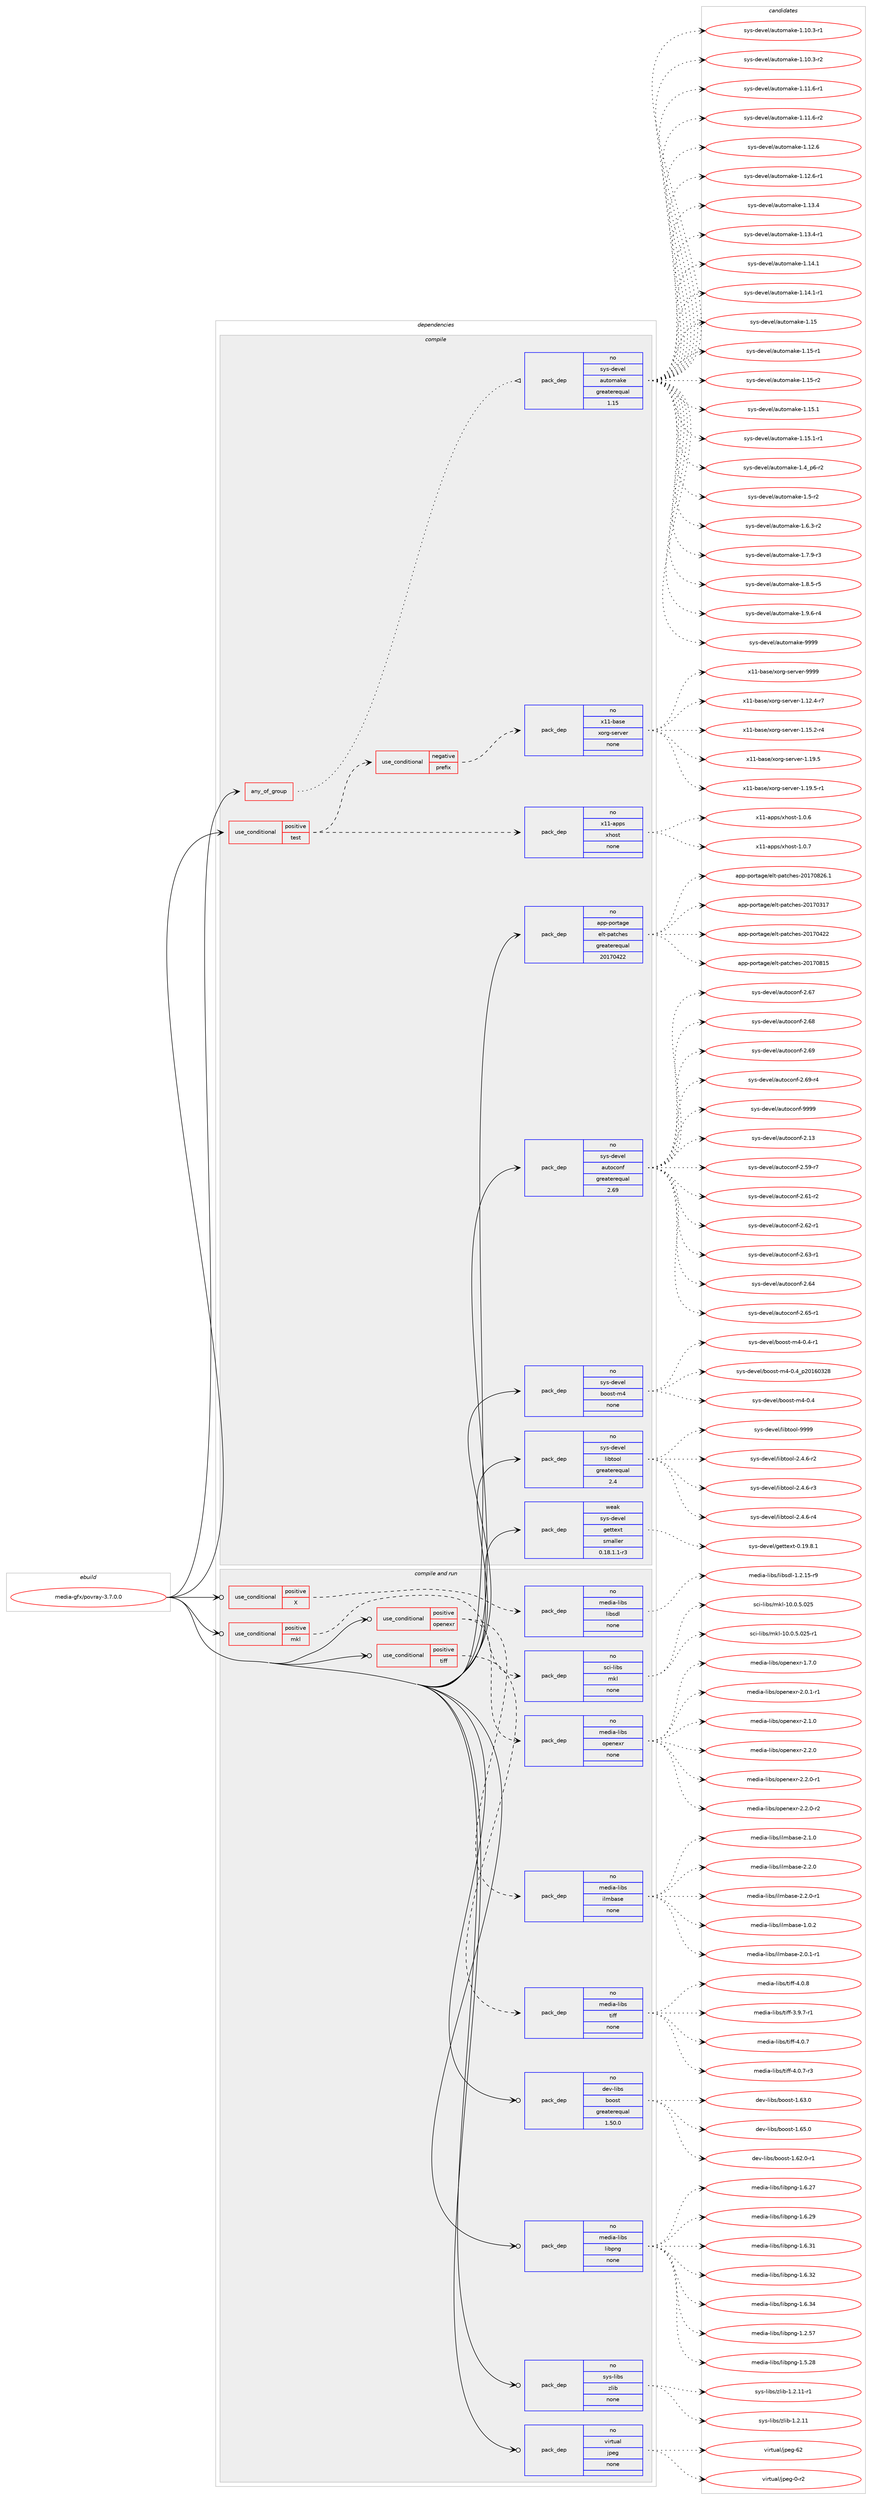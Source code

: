 digraph prolog {

# *************
# Graph options
# *************

newrank=true;
concentrate=true;
compound=true;
graph [rankdir=LR,fontname=Helvetica,fontsize=10,ranksep=1.5];#, ranksep=2.5, nodesep=0.2];
edge  [arrowhead=vee];
node  [fontname=Helvetica,fontsize=10];

# **********
# The ebuild
# **********

subgraph cluster_leftcol {
color=gray;
rank=same;
label=<<i>ebuild</i>>;
id [label="media-gfx/povray-3.7.0.0", color=red, width=4, href="../media-gfx/povray-3.7.0.0.svg"];
}

# ****************
# The dependencies
# ****************

subgraph cluster_midcol {
color=gray;
label=<<i>dependencies</i>>;
subgraph cluster_compile {
fillcolor="#eeeeee";
style=filled;
label=<<i>compile</i>>;
subgraph any5317 {
dependency357442 [label=<<TABLE BORDER="0" CELLBORDER="1" CELLSPACING="0" CELLPADDING="4"><TR><TD CELLPADDING="10">any_of_group</TD></TR></TABLE>>, shape=none, color=red];subgraph pack263601 {
dependency357443 [label=<<TABLE BORDER="0" CELLBORDER="1" CELLSPACING="0" CELLPADDING="4" WIDTH="220"><TR><TD ROWSPAN="6" CELLPADDING="30">pack_dep</TD></TR><TR><TD WIDTH="110">no</TD></TR><TR><TD>sys-devel</TD></TR><TR><TD>automake</TD></TR><TR><TD>greaterequal</TD></TR><TR><TD>1.15</TD></TR></TABLE>>, shape=none, color=blue];
}
dependency357442:e -> dependency357443:w [weight=20,style="dotted",arrowhead="oinv"];
}
id:e -> dependency357442:w [weight=20,style="solid",arrowhead="vee"];
subgraph cond88396 {
dependency357444 [label=<<TABLE BORDER="0" CELLBORDER="1" CELLSPACING="0" CELLPADDING="4"><TR><TD ROWSPAN="3" CELLPADDING="10">use_conditional</TD></TR><TR><TD>positive</TD></TR><TR><TD>test</TD></TR></TABLE>>, shape=none, color=red];
subgraph cond88397 {
dependency357445 [label=<<TABLE BORDER="0" CELLBORDER="1" CELLSPACING="0" CELLPADDING="4"><TR><TD ROWSPAN="3" CELLPADDING="10">use_conditional</TD></TR><TR><TD>negative</TD></TR><TR><TD>prefix</TD></TR></TABLE>>, shape=none, color=red];
subgraph pack263602 {
dependency357446 [label=<<TABLE BORDER="0" CELLBORDER="1" CELLSPACING="0" CELLPADDING="4" WIDTH="220"><TR><TD ROWSPAN="6" CELLPADDING="30">pack_dep</TD></TR><TR><TD WIDTH="110">no</TD></TR><TR><TD>x11-base</TD></TR><TR><TD>xorg-server</TD></TR><TR><TD>none</TD></TR><TR><TD></TD></TR></TABLE>>, shape=none, color=blue];
}
dependency357445:e -> dependency357446:w [weight=20,style="dashed",arrowhead="vee"];
}
dependency357444:e -> dependency357445:w [weight=20,style="dashed",arrowhead="vee"];
subgraph pack263603 {
dependency357447 [label=<<TABLE BORDER="0" CELLBORDER="1" CELLSPACING="0" CELLPADDING="4" WIDTH="220"><TR><TD ROWSPAN="6" CELLPADDING="30">pack_dep</TD></TR><TR><TD WIDTH="110">no</TD></TR><TR><TD>x11-apps</TD></TR><TR><TD>xhost</TD></TR><TR><TD>none</TD></TR><TR><TD></TD></TR></TABLE>>, shape=none, color=blue];
}
dependency357444:e -> dependency357447:w [weight=20,style="dashed",arrowhead="vee"];
}
id:e -> dependency357444:w [weight=20,style="solid",arrowhead="vee"];
subgraph pack263604 {
dependency357448 [label=<<TABLE BORDER="0" CELLBORDER="1" CELLSPACING="0" CELLPADDING="4" WIDTH="220"><TR><TD ROWSPAN="6" CELLPADDING="30">pack_dep</TD></TR><TR><TD WIDTH="110">no</TD></TR><TR><TD>app-portage</TD></TR><TR><TD>elt-patches</TD></TR><TR><TD>greaterequal</TD></TR><TR><TD>20170422</TD></TR></TABLE>>, shape=none, color=blue];
}
id:e -> dependency357448:w [weight=20,style="solid",arrowhead="vee"];
subgraph pack263605 {
dependency357449 [label=<<TABLE BORDER="0" CELLBORDER="1" CELLSPACING="0" CELLPADDING="4" WIDTH="220"><TR><TD ROWSPAN="6" CELLPADDING="30">pack_dep</TD></TR><TR><TD WIDTH="110">no</TD></TR><TR><TD>sys-devel</TD></TR><TR><TD>autoconf</TD></TR><TR><TD>greaterequal</TD></TR><TR><TD>2.69</TD></TR></TABLE>>, shape=none, color=blue];
}
id:e -> dependency357449:w [weight=20,style="solid",arrowhead="vee"];
subgraph pack263606 {
dependency357450 [label=<<TABLE BORDER="0" CELLBORDER="1" CELLSPACING="0" CELLPADDING="4" WIDTH="220"><TR><TD ROWSPAN="6" CELLPADDING="30">pack_dep</TD></TR><TR><TD WIDTH="110">no</TD></TR><TR><TD>sys-devel</TD></TR><TR><TD>boost-m4</TD></TR><TR><TD>none</TD></TR><TR><TD></TD></TR></TABLE>>, shape=none, color=blue];
}
id:e -> dependency357450:w [weight=20,style="solid",arrowhead="vee"];
subgraph pack263607 {
dependency357451 [label=<<TABLE BORDER="0" CELLBORDER="1" CELLSPACING="0" CELLPADDING="4" WIDTH="220"><TR><TD ROWSPAN="6" CELLPADDING="30">pack_dep</TD></TR><TR><TD WIDTH="110">no</TD></TR><TR><TD>sys-devel</TD></TR><TR><TD>libtool</TD></TR><TR><TD>greaterequal</TD></TR><TR><TD>2.4</TD></TR></TABLE>>, shape=none, color=blue];
}
id:e -> dependency357451:w [weight=20,style="solid",arrowhead="vee"];
subgraph pack263608 {
dependency357452 [label=<<TABLE BORDER="0" CELLBORDER="1" CELLSPACING="0" CELLPADDING="4" WIDTH="220"><TR><TD ROWSPAN="6" CELLPADDING="30">pack_dep</TD></TR><TR><TD WIDTH="110">weak</TD></TR><TR><TD>sys-devel</TD></TR><TR><TD>gettext</TD></TR><TR><TD>smaller</TD></TR><TR><TD>0.18.1.1-r3</TD></TR></TABLE>>, shape=none, color=blue];
}
id:e -> dependency357452:w [weight=20,style="solid",arrowhead="vee"];
}
subgraph cluster_compileandrun {
fillcolor="#eeeeee";
style=filled;
label=<<i>compile and run</i>>;
subgraph cond88398 {
dependency357453 [label=<<TABLE BORDER="0" CELLBORDER="1" CELLSPACING="0" CELLPADDING="4"><TR><TD ROWSPAN="3" CELLPADDING="10">use_conditional</TD></TR><TR><TD>positive</TD></TR><TR><TD>X</TD></TR></TABLE>>, shape=none, color=red];
subgraph pack263609 {
dependency357454 [label=<<TABLE BORDER="0" CELLBORDER="1" CELLSPACING="0" CELLPADDING="4" WIDTH="220"><TR><TD ROWSPAN="6" CELLPADDING="30">pack_dep</TD></TR><TR><TD WIDTH="110">no</TD></TR><TR><TD>media-libs</TD></TR><TR><TD>libsdl</TD></TR><TR><TD>none</TD></TR><TR><TD></TD></TR></TABLE>>, shape=none, color=blue];
}
dependency357453:e -> dependency357454:w [weight=20,style="dashed",arrowhead="vee"];
}
id:e -> dependency357453:w [weight=20,style="solid",arrowhead="odotvee"];
subgraph cond88399 {
dependency357455 [label=<<TABLE BORDER="0" CELLBORDER="1" CELLSPACING="0" CELLPADDING="4"><TR><TD ROWSPAN="3" CELLPADDING="10">use_conditional</TD></TR><TR><TD>positive</TD></TR><TR><TD>mkl</TD></TR></TABLE>>, shape=none, color=red];
subgraph pack263610 {
dependency357456 [label=<<TABLE BORDER="0" CELLBORDER="1" CELLSPACING="0" CELLPADDING="4" WIDTH="220"><TR><TD ROWSPAN="6" CELLPADDING="30">pack_dep</TD></TR><TR><TD WIDTH="110">no</TD></TR><TR><TD>sci-libs</TD></TR><TR><TD>mkl</TD></TR><TR><TD>none</TD></TR><TR><TD></TD></TR></TABLE>>, shape=none, color=blue];
}
dependency357455:e -> dependency357456:w [weight=20,style="dashed",arrowhead="vee"];
}
id:e -> dependency357455:w [weight=20,style="solid",arrowhead="odotvee"];
subgraph cond88400 {
dependency357457 [label=<<TABLE BORDER="0" CELLBORDER="1" CELLSPACING="0" CELLPADDING="4"><TR><TD ROWSPAN="3" CELLPADDING="10">use_conditional</TD></TR><TR><TD>positive</TD></TR><TR><TD>openexr</TD></TR></TABLE>>, shape=none, color=red];
subgraph pack263611 {
dependency357458 [label=<<TABLE BORDER="0" CELLBORDER="1" CELLSPACING="0" CELLPADDING="4" WIDTH="220"><TR><TD ROWSPAN="6" CELLPADDING="30">pack_dep</TD></TR><TR><TD WIDTH="110">no</TD></TR><TR><TD>media-libs</TD></TR><TR><TD>ilmbase</TD></TR><TR><TD>none</TD></TR><TR><TD></TD></TR></TABLE>>, shape=none, color=blue];
}
dependency357457:e -> dependency357458:w [weight=20,style="dashed",arrowhead="vee"];
subgraph pack263612 {
dependency357459 [label=<<TABLE BORDER="0" CELLBORDER="1" CELLSPACING="0" CELLPADDING="4" WIDTH="220"><TR><TD ROWSPAN="6" CELLPADDING="30">pack_dep</TD></TR><TR><TD WIDTH="110">no</TD></TR><TR><TD>media-libs</TD></TR><TR><TD>openexr</TD></TR><TR><TD>none</TD></TR><TR><TD></TD></TR></TABLE>>, shape=none, color=blue];
}
dependency357457:e -> dependency357459:w [weight=20,style="dashed",arrowhead="vee"];
}
id:e -> dependency357457:w [weight=20,style="solid",arrowhead="odotvee"];
subgraph cond88401 {
dependency357460 [label=<<TABLE BORDER="0" CELLBORDER="1" CELLSPACING="0" CELLPADDING="4"><TR><TD ROWSPAN="3" CELLPADDING="10">use_conditional</TD></TR><TR><TD>positive</TD></TR><TR><TD>tiff</TD></TR></TABLE>>, shape=none, color=red];
subgraph pack263613 {
dependency357461 [label=<<TABLE BORDER="0" CELLBORDER="1" CELLSPACING="0" CELLPADDING="4" WIDTH="220"><TR><TD ROWSPAN="6" CELLPADDING="30">pack_dep</TD></TR><TR><TD WIDTH="110">no</TD></TR><TR><TD>media-libs</TD></TR><TR><TD>tiff</TD></TR><TR><TD>none</TD></TR><TR><TD></TD></TR></TABLE>>, shape=none, color=blue];
}
dependency357460:e -> dependency357461:w [weight=20,style="dashed",arrowhead="vee"];
}
id:e -> dependency357460:w [weight=20,style="solid",arrowhead="odotvee"];
subgraph pack263614 {
dependency357462 [label=<<TABLE BORDER="0" CELLBORDER="1" CELLSPACING="0" CELLPADDING="4" WIDTH="220"><TR><TD ROWSPAN="6" CELLPADDING="30">pack_dep</TD></TR><TR><TD WIDTH="110">no</TD></TR><TR><TD>dev-libs</TD></TR><TR><TD>boost</TD></TR><TR><TD>greaterequal</TD></TR><TR><TD>1.50.0</TD></TR></TABLE>>, shape=none, color=blue];
}
id:e -> dependency357462:w [weight=20,style="solid",arrowhead="odotvee"];
subgraph pack263615 {
dependency357463 [label=<<TABLE BORDER="0" CELLBORDER="1" CELLSPACING="0" CELLPADDING="4" WIDTH="220"><TR><TD ROWSPAN="6" CELLPADDING="30">pack_dep</TD></TR><TR><TD WIDTH="110">no</TD></TR><TR><TD>media-libs</TD></TR><TR><TD>libpng</TD></TR><TR><TD>none</TD></TR><TR><TD></TD></TR></TABLE>>, shape=none, color=blue];
}
id:e -> dependency357463:w [weight=20,style="solid",arrowhead="odotvee"];
subgraph pack263616 {
dependency357464 [label=<<TABLE BORDER="0" CELLBORDER="1" CELLSPACING="0" CELLPADDING="4" WIDTH="220"><TR><TD ROWSPAN="6" CELLPADDING="30">pack_dep</TD></TR><TR><TD WIDTH="110">no</TD></TR><TR><TD>sys-libs</TD></TR><TR><TD>zlib</TD></TR><TR><TD>none</TD></TR><TR><TD></TD></TR></TABLE>>, shape=none, color=blue];
}
id:e -> dependency357464:w [weight=20,style="solid",arrowhead="odotvee"];
subgraph pack263617 {
dependency357465 [label=<<TABLE BORDER="0" CELLBORDER="1" CELLSPACING="0" CELLPADDING="4" WIDTH="220"><TR><TD ROWSPAN="6" CELLPADDING="30">pack_dep</TD></TR><TR><TD WIDTH="110">no</TD></TR><TR><TD>virtual</TD></TR><TR><TD>jpeg</TD></TR><TR><TD>none</TD></TR><TR><TD></TD></TR></TABLE>>, shape=none, color=blue];
}
id:e -> dependency357465:w [weight=20,style="solid",arrowhead="odotvee"];
}
subgraph cluster_run {
fillcolor="#eeeeee";
style=filled;
label=<<i>run</i>>;
}
}

# **************
# The candidates
# **************

subgraph cluster_choices {
rank=same;
color=gray;
label=<<i>candidates</i>>;

subgraph choice263601 {
color=black;
nodesep=1;
choice11512111545100101118101108479711711611110997107101454946494846514511449 [label="sys-devel/automake-1.10.3-r1", color=red, width=4,href="../sys-devel/automake-1.10.3-r1.svg"];
choice11512111545100101118101108479711711611110997107101454946494846514511450 [label="sys-devel/automake-1.10.3-r2", color=red, width=4,href="../sys-devel/automake-1.10.3-r2.svg"];
choice11512111545100101118101108479711711611110997107101454946494946544511449 [label="sys-devel/automake-1.11.6-r1", color=red, width=4,href="../sys-devel/automake-1.11.6-r1.svg"];
choice11512111545100101118101108479711711611110997107101454946494946544511450 [label="sys-devel/automake-1.11.6-r2", color=red, width=4,href="../sys-devel/automake-1.11.6-r2.svg"];
choice1151211154510010111810110847971171161111099710710145494649504654 [label="sys-devel/automake-1.12.6", color=red, width=4,href="../sys-devel/automake-1.12.6.svg"];
choice11512111545100101118101108479711711611110997107101454946495046544511449 [label="sys-devel/automake-1.12.6-r1", color=red, width=4,href="../sys-devel/automake-1.12.6-r1.svg"];
choice1151211154510010111810110847971171161111099710710145494649514652 [label="sys-devel/automake-1.13.4", color=red, width=4,href="../sys-devel/automake-1.13.4.svg"];
choice11512111545100101118101108479711711611110997107101454946495146524511449 [label="sys-devel/automake-1.13.4-r1", color=red, width=4,href="../sys-devel/automake-1.13.4-r1.svg"];
choice1151211154510010111810110847971171161111099710710145494649524649 [label="sys-devel/automake-1.14.1", color=red, width=4,href="../sys-devel/automake-1.14.1.svg"];
choice11512111545100101118101108479711711611110997107101454946495246494511449 [label="sys-devel/automake-1.14.1-r1", color=red, width=4,href="../sys-devel/automake-1.14.1-r1.svg"];
choice115121115451001011181011084797117116111109971071014549464953 [label="sys-devel/automake-1.15", color=red, width=4,href="../sys-devel/automake-1.15.svg"];
choice1151211154510010111810110847971171161111099710710145494649534511449 [label="sys-devel/automake-1.15-r1", color=red, width=4,href="../sys-devel/automake-1.15-r1.svg"];
choice1151211154510010111810110847971171161111099710710145494649534511450 [label="sys-devel/automake-1.15-r2", color=red, width=4,href="../sys-devel/automake-1.15-r2.svg"];
choice1151211154510010111810110847971171161111099710710145494649534649 [label="sys-devel/automake-1.15.1", color=red, width=4,href="../sys-devel/automake-1.15.1.svg"];
choice11512111545100101118101108479711711611110997107101454946495346494511449 [label="sys-devel/automake-1.15.1-r1", color=red, width=4,href="../sys-devel/automake-1.15.1-r1.svg"];
choice115121115451001011181011084797117116111109971071014549465295112544511450 [label="sys-devel/automake-1.4_p6-r2", color=red, width=4,href="../sys-devel/automake-1.4_p6-r2.svg"];
choice11512111545100101118101108479711711611110997107101454946534511450 [label="sys-devel/automake-1.5-r2", color=red, width=4,href="../sys-devel/automake-1.5-r2.svg"];
choice115121115451001011181011084797117116111109971071014549465446514511450 [label="sys-devel/automake-1.6.3-r2", color=red, width=4,href="../sys-devel/automake-1.6.3-r2.svg"];
choice115121115451001011181011084797117116111109971071014549465546574511451 [label="sys-devel/automake-1.7.9-r3", color=red, width=4,href="../sys-devel/automake-1.7.9-r3.svg"];
choice115121115451001011181011084797117116111109971071014549465646534511453 [label="sys-devel/automake-1.8.5-r5", color=red, width=4,href="../sys-devel/automake-1.8.5-r5.svg"];
choice115121115451001011181011084797117116111109971071014549465746544511452 [label="sys-devel/automake-1.9.6-r4", color=red, width=4,href="../sys-devel/automake-1.9.6-r4.svg"];
choice115121115451001011181011084797117116111109971071014557575757 [label="sys-devel/automake-9999", color=red, width=4,href="../sys-devel/automake-9999.svg"];
dependency357443:e -> choice11512111545100101118101108479711711611110997107101454946494846514511449:w [style=dotted,weight="100"];
dependency357443:e -> choice11512111545100101118101108479711711611110997107101454946494846514511450:w [style=dotted,weight="100"];
dependency357443:e -> choice11512111545100101118101108479711711611110997107101454946494946544511449:w [style=dotted,weight="100"];
dependency357443:e -> choice11512111545100101118101108479711711611110997107101454946494946544511450:w [style=dotted,weight="100"];
dependency357443:e -> choice1151211154510010111810110847971171161111099710710145494649504654:w [style=dotted,weight="100"];
dependency357443:e -> choice11512111545100101118101108479711711611110997107101454946495046544511449:w [style=dotted,weight="100"];
dependency357443:e -> choice1151211154510010111810110847971171161111099710710145494649514652:w [style=dotted,weight="100"];
dependency357443:e -> choice11512111545100101118101108479711711611110997107101454946495146524511449:w [style=dotted,weight="100"];
dependency357443:e -> choice1151211154510010111810110847971171161111099710710145494649524649:w [style=dotted,weight="100"];
dependency357443:e -> choice11512111545100101118101108479711711611110997107101454946495246494511449:w [style=dotted,weight="100"];
dependency357443:e -> choice115121115451001011181011084797117116111109971071014549464953:w [style=dotted,weight="100"];
dependency357443:e -> choice1151211154510010111810110847971171161111099710710145494649534511449:w [style=dotted,weight="100"];
dependency357443:e -> choice1151211154510010111810110847971171161111099710710145494649534511450:w [style=dotted,weight="100"];
dependency357443:e -> choice1151211154510010111810110847971171161111099710710145494649534649:w [style=dotted,weight="100"];
dependency357443:e -> choice11512111545100101118101108479711711611110997107101454946495346494511449:w [style=dotted,weight="100"];
dependency357443:e -> choice115121115451001011181011084797117116111109971071014549465295112544511450:w [style=dotted,weight="100"];
dependency357443:e -> choice11512111545100101118101108479711711611110997107101454946534511450:w [style=dotted,weight="100"];
dependency357443:e -> choice115121115451001011181011084797117116111109971071014549465446514511450:w [style=dotted,weight="100"];
dependency357443:e -> choice115121115451001011181011084797117116111109971071014549465546574511451:w [style=dotted,weight="100"];
dependency357443:e -> choice115121115451001011181011084797117116111109971071014549465646534511453:w [style=dotted,weight="100"];
dependency357443:e -> choice115121115451001011181011084797117116111109971071014549465746544511452:w [style=dotted,weight="100"];
dependency357443:e -> choice115121115451001011181011084797117116111109971071014557575757:w [style=dotted,weight="100"];
}
subgraph choice263602 {
color=black;
nodesep=1;
choice12049494598971151014712011111410345115101114118101114454946495046524511455 [label="x11-base/xorg-server-1.12.4-r7", color=red, width=4,href="../x11-base/xorg-server-1.12.4-r7.svg"];
choice12049494598971151014712011111410345115101114118101114454946495346504511452 [label="x11-base/xorg-server-1.15.2-r4", color=red, width=4,href="../x11-base/xorg-server-1.15.2-r4.svg"];
choice1204949459897115101471201111141034511510111411810111445494649574653 [label="x11-base/xorg-server-1.19.5", color=red, width=4,href="../x11-base/xorg-server-1.19.5.svg"];
choice12049494598971151014712011111410345115101114118101114454946495746534511449 [label="x11-base/xorg-server-1.19.5-r1", color=red, width=4,href="../x11-base/xorg-server-1.19.5-r1.svg"];
choice120494945989711510147120111114103451151011141181011144557575757 [label="x11-base/xorg-server-9999", color=red, width=4,href="../x11-base/xorg-server-9999.svg"];
dependency357446:e -> choice12049494598971151014712011111410345115101114118101114454946495046524511455:w [style=dotted,weight="100"];
dependency357446:e -> choice12049494598971151014712011111410345115101114118101114454946495346504511452:w [style=dotted,weight="100"];
dependency357446:e -> choice1204949459897115101471201111141034511510111411810111445494649574653:w [style=dotted,weight="100"];
dependency357446:e -> choice12049494598971151014712011111410345115101114118101114454946495746534511449:w [style=dotted,weight="100"];
dependency357446:e -> choice120494945989711510147120111114103451151011141181011144557575757:w [style=dotted,weight="100"];
}
subgraph choice263603 {
color=black;
nodesep=1;
choice1204949459711211211547120104111115116454946484654 [label="x11-apps/xhost-1.0.6", color=red, width=4,href="../x11-apps/xhost-1.0.6.svg"];
choice1204949459711211211547120104111115116454946484655 [label="x11-apps/xhost-1.0.7", color=red, width=4,href="../x11-apps/xhost-1.0.7.svg"];
dependency357447:e -> choice1204949459711211211547120104111115116454946484654:w [style=dotted,weight="100"];
dependency357447:e -> choice1204949459711211211547120104111115116454946484655:w [style=dotted,weight="100"];
}
subgraph choice263604 {
color=black;
nodesep=1;
choice97112112451121111141169710310147101108116451129711699104101115455048495548514955 [label="app-portage/elt-patches-20170317", color=red, width=4,href="../app-portage/elt-patches-20170317.svg"];
choice97112112451121111141169710310147101108116451129711699104101115455048495548525050 [label="app-portage/elt-patches-20170422", color=red, width=4,href="../app-portage/elt-patches-20170422.svg"];
choice97112112451121111141169710310147101108116451129711699104101115455048495548564953 [label="app-portage/elt-patches-20170815", color=red, width=4,href="../app-portage/elt-patches-20170815.svg"];
choice971121124511211111411697103101471011081164511297116991041011154550484955485650544649 [label="app-portage/elt-patches-20170826.1", color=red, width=4,href="../app-portage/elt-patches-20170826.1.svg"];
dependency357448:e -> choice97112112451121111141169710310147101108116451129711699104101115455048495548514955:w [style=dotted,weight="100"];
dependency357448:e -> choice97112112451121111141169710310147101108116451129711699104101115455048495548525050:w [style=dotted,weight="100"];
dependency357448:e -> choice97112112451121111141169710310147101108116451129711699104101115455048495548564953:w [style=dotted,weight="100"];
dependency357448:e -> choice971121124511211111411697103101471011081164511297116991041011154550484955485650544649:w [style=dotted,weight="100"];
}
subgraph choice263605 {
color=black;
nodesep=1;
choice115121115451001011181011084797117116111991111101024550464951 [label="sys-devel/autoconf-2.13", color=red, width=4,href="../sys-devel/autoconf-2.13.svg"];
choice1151211154510010111810110847971171161119911111010245504653574511455 [label="sys-devel/autoconf-2.59-r7", color=red, width=4,href="../sys-devel/autoconf-2.59-r7.svg"];
choice1151211154510010111810110847971171161119911111010245504654494511450 [label="sys-devel/autoconf-2.61-r2", color=red, width=4,href="../sys-devel/autoconf-2.61-r2.svg"];
choice1151211154510010111810110847971171161119911111010245504654504511449 [label="sys-devel/autoconf-2.62-r1", color=red, width=4,href="../sys-devel/autoconf-2.62-r1.svg"];
choice1151211154510010111810110847971171161119911111010245504654514511449 [label="sys-devel/autoconf-2.63-r1", color=red, width=4,href="../sys-devel/autoconf-2.63-r1.svg"];
choice115121115451001011181011084797117116111991111101024550465452 [label="sys-devel/autoconf-2.64", color=red, width=4,href="../sys-devel/autoconf-2.64.svg"];
choice1151211154510010111810110847971171161119911111010245504654534511449 [label="sys-devel/autoconf-2.65-r1", color=red, width=4,href="../sys-devel/autoconf-2.65-r1.svg"];
choice115121115451001011181011084797117116111991111101024550465455 [label="sys-devel/autoconf-2.67", color=red, width=4,href="../sys-devel/autoconf-2.67.svg"];
choice115121115451001011181011084797117116111991111101024550465456 [label="sys-devel/autoconf-2.68", color=red, width=4,href="../sys-devel/autoconf-2.68.svg"];
choice115121115451001011181011084797117116111991111101024550465457 [label="sys-devel/autoconf-2.69", color=red, width=4,href="../sys-devel/autoconf-2.69.svg"];
choice1151211154510010111810110847971171161119911111010245504654574511452 [label="sys-devel/autoconf-2.69-r4", color=red, width=4,href="../sys-devel/autoconf-2.69-r4.svg"];
choice115121115451001011181011084797117116111991111101024557575757 [label="sys-devel/autoconf-9999", color=red, width=4,href="../sys-devel/autoconf-9999.svg"];
dependency357449:e -> choice115121115451001011181011084797117116111991111101024550464951:w [style=dotted,weight="100"];
dependency357449:e -> choice1151211154510010111810110847971171161119911111010245504653574511455:w [style=dotted,weight="100"];
dependency357449:e -> choice1151211154510010111810110847971171161119911111010245504654494511450:w [style=dotted,weight="100"];
dependency357449:e -> choice1151211154510010111810110847971171161119911111010245504654504511449:w [style=dotted,weight="100"];
dependency357449:e -> choice1151211154510010111810110847971171161119911111010245504654514511449:w [style=dotted,weight="100"];
dependency357449:e -> choice115121115451001011181011084797117116111991111101024550465452:w [style=dotted,weight="100"];
dependency357449:e -> choice1151211154510010111810110847971171161119911111010245504654534511449:w [style=dotted,weight="100"];
dependency357449:e -> choice115121115451001011181011084797117116111991111101024550465455:w [style=dotted,weight="100"];
dependency357449:e -> choice115121115451001011181011084797117116111991111101024550465456:w [style=dotted,weight="100"];
dependency357449:e -> choice115121115451001011181011084797117116111991111101024550465457:w [style=dotted,weight="100"];
dependency357449:e -> choice1151211154510010111810110847971171161119911111010245504654574511452:w [style=dotted,weight="100"];
dependency357449:e -> choice115121115451001011181011084797117116111991111101024557575757:w [style=dotted,weight="100"];
}
subgraph choice263606 {
color=black;
nodesep=1;
choice115121115451001011181011084798111111115116451095245484652 [label="sys-devel/boost-m4-0.4", color=red, width=4,href="../sys-devel/boost-m4-0.4.svg"];
choice1151211154510010111810110847981111111151164510952454846524511449 [label="sys-devel/boost-m4-0.4-r1", color=red, width=4,href="../sys-devel/boost-m4-0.4-r1.svg"];
choice115121115451001011181011084798111111115116451095245484652951125048495448515056 [label="sys-devel/boost-m4-0.4_p20160328", color=red, width=4,href="../sys-devel/boost-m4-0.4_p20160328.svg"];
dependency357450:e -> choice115121115451001011181011084798111111115116451095245484652:w [style=dotted,weight="100"];
dependency357450:e -> choice1151211154510010111810110847981111111151164510952454846524511449:w [style=dotted,weight="100"];
dependency357450:e -> choice115121115451001011181011084798111111115116451095245484652951125048495448515056:w [style=dotted,weight="100"];
}
subgraph choice263607 {
color=black;
nodesep=1;
choice1151211154510010111810110847108105981161111111084550465246544511450 [label="sys-devel/libtool-2.4.6-r2", color=red, width=4,href="../sys-devel/libtool-2.4.6-r2.svg"];
choice1151211154510010111810110847108105981161111111084550465246544511451 [label="sys-devel/libtool-2.4.6-r3", color=red, width=4,href="../sys-devel/libtool-2.4.6-r3.svg"];
choice1151211154510010111810110847108105981161111111084550465246544511452 [label="sys-devel/libtool-2.4.6-r4", color=red, width=4,href="../sys-devel/libtool-2.4.6-r4.svg"];
choice1151211154510010111810110847108105981161111111084557575757 [label="sys-devel/libtool-9999", color=red, width=4,href="../sys-devel/libtool-9999.svg"];
dependency357451:e -> choice1151211154510010111810110847108105981161111111084550465246544511450:w [style=dotted,weight="100"];
dependency357451:e -> choice1151211154510010111810110847108105981161111111084550465246544511451:w [style=dotted,weight="100"];
dependency357451:e -> choice1151211154510010111810110847108105981161111111084550465246544511452:w [style=dotted,weight="100"];
dependency357451:e -> choice1151211154510010111810110847108105981161111111084557575757:w [style=dotted,weight="100"];
}
subgraph choice263608 {
color=black;
nodesep=1;
choice1151211154510010111810110847103101116116101120116454846495746564649 [label="sys-devel/gettext-0.19.8.1", color=red, width=4,href="../sys-devel/gettext-0.19.8.1.svg"];
dependency357452:e -> choice1151211154510010111810110847103101116116101120116454846495746564649:w [style=dotted,weight="100"];
}
subgraph choice263609 {
color=black;
nodesep=1;
choice1091011001059745108105981154710810598115100108454946504649534511457 [label="media-libs/libsdl-1.2.15-r9", color=red, width=4,href="../media-libs/libsdl-1.2.15-r9.svg"];
dependency357454:e -> choice1091011001059745108105981154710810598115100108454946504649534511457:w [style=dotted,weight="100"];
}
subgraph choice263610 {
color=black;
nodesep=1;
choice115991054510810598115471091071084549484648465346485053 [label="sci-libs/mkl-10.0.5.025", color=red, width=4,href="../sci-libs/mkl-10.0.5.025.svg"];
choice1159910545108105981154710910710845494846484653464850534511449 [label="sci-libs/mkl-10.0.5.025-r1", color=red, width=4,href="../sci-libs/mkl-10.0.5.025-r1.svg"];
dependency357456:e -> choice115991054510810598115471091071084549484648465346485053:w [style=dotted,weight="100"];
dependency357456:e -> choice1159910545108105981154710910710845494846484653464850534511449:w [style=dotted,weight="100"];
}
subgraph choice263611 {
color=black;
nodesep=1;
choice109101100105974510810598115471051081099897115101454946484650 [label="media-libs/ilmbase-1.0.2", color=red, width=4,href="../media-libs/ilmbase-1.0.2.svg"];
choice1091011001059745108105981154710510810998971151014550464846494511449 [label="media-libs/ilmbase-2.0.1-r1", color=red, width=4,href="../media-libs/ilmbase-2.0.1-r1.svg"];
choice109101100105974510810598115471051081099897115101455046494648 [label="media-libs/ilmbase-2.1.0", color=red, width=4,href="../media-libs/ilmbase-2.1.0.svg"];
choice109101100105974510810598115471051081099897115101455046504648 [label="media-libs/ilmbase-2.2.0", color=red, width=4,href="../media-libs/ilmbase-2.2.0.svg"];
choice1091011001059745108105981154710510810998971151014550465046484511449 [label="media-libs/ilmbase-2.2.0-r1", color=red, width=4,href="../media-libs/ilmbase-2.2.0-r1.svg"];
dependency357458:e -> choice109101100105974510810598115471051081099897115101454946484650:w [style=dotted,weight="100"];
dependency357458:e -> choice1091011001059745108105981154710510810998971151014550464846494511449:w [style=dotted,weight="100"];
dependency357458:e -> choice109101100105974510810598115471051081099897115101455046494648:w [style=dotted,weight="100"];
dependency357458:e -> choice109101100105974510810598115471051081099897115101455046504648:w [style=dotted,weight="100"];
dependency357458:e -> choice1091011001059745108105981154710510810998971151014550465046484511449:w [style=dotted,weight="100"];
}
subgraph choice263612 {
color=black;
nodesep=1;
choice10910110010597451081059811547111112101110101120114454946554648 [label="media-libs/openexr-1.7.0", color=red, width=4,href="../media-libs/openexr-1.7.0.svg"];
choice109101100105974510810598115471111121011101011201144550464846494511449 [label="media-libs/openexr-2.0.1-r1", color=red, width=4,href="../media-libs/openexr-2.0.1-r1.svg"];
choice10910110010597451081059811547111112101110101120114455046494648 [label="media-libs/openexr-2.1.0", color=red, width=4,href="../media-libs/openexr-2.1.0.svg"];
choice10910110010597451081059811547111112101110101120114455046504648 [label="media-libs/openexr-2.2.0", color=red, width=4,href="../media-libs/openexr-2.2.0.svg"];
choice109101100105974510810598115471111121011101011201144550465046484511449 [label="media-libs/openexr-2.2.0-r1", color=red, width=4,href="../media-libs/openexr-2.2.0-r1.svg"];
choice109101100105974510810598115471111121011101011201144550465046484511450 [label="media-libs/openexr-2.2.0-r2", color=red, width=4,href="../media-libs/openexr-2.2.0-r2.svg"];
dependency357459:e -> choice10910110010597451081059811547111112101110101120114454946554648:w [style=dotted,weight="100"];
dependency357459:e -> choice109101100105974510810598115471111121011101011201144550464846494511449:w [style=dotted,weight="100"];
dependency357459:e -> choice10910110010597451081059811547111112101110101120114455046494648:w [style=dotted,weight="100"];
dependency357459:e -> choice10910110010597451081059811547111112101110101120114455046504648:w [style=dotted,weight="100"];
dependency357459:e -> choice109101100105974510810598115471111121011101011201144550465046484511449:w [style=dotted,weight="100"];
dependency357459:e -> choice109101100105974510810598115471111121011101011201144550465046484511450:w [style=dotted,weight="100"];
}
subgraph choice263613 {
color=black;
nodesep=1;
choice109101100105974510810598115471161051021024551465746554511449 [label="media-libs/tiff-3.9.7-r1", color=red, width=4,href="../media-libs/tiff-3.9.7-r1.svg"];
choice10910110010597451081059811547116105102102455246484655 [label="media-libs/tiff-4.0.7", color=red, width=4,href="../media-libs/tiff-4.0.7.svg"];
choice109101100105974510810598115471161051021024552464846554511451 [label="media-libs/tiff-4.0.7-r3", color=red, width=4,href="../media-libs/tiff-4.0.7-r3.svg"];
choice10910110010597451081059811547116105102102455246484656 [label="media-libs/tiff-4.0.8", color=red, width=4,href="../media-libs/tiff-4.0.8.svg"];
dependency357461:e -> choice109101100105974510810598115471161051021024551465746554511449:w [style=dotted,weight="100"];
dependency357461:e -> choice10910110010597451081059811547116105102102455246484655:w [style=dotted,weight="100"];
dependency357461:e -> choice109101100105974510810598115471161051021024552464846554511451:w [style=dotted,weight="100"];
dependency357461:e -> choice10910110010597451081059811547116105102102455246484656:w [style=dotted,weight="100"];
}
subgraph choice263614 {
color=black;
nodesep=1;
choice10010111845108105981154798111111115116454946545046484511449 [label="dev-libs/boost-1.62.0-r1", color=red, width=4,href="../dev-libs/boost-1.62.0-r1.svg"];
choice1001011184510810598115479811111111511645494654514648 [label="dev-libs/boost-1.63.0", color=red, width=4,href="../dev-libs/boost-1.63.0.svg"];
choice1001011184510810598115479811111111511645494654534648 [label="dev-libs/boost-1.65.0", color=red, width=4,href="../dev-libs/boost-1.65.0.svg"];
dependency357462:e -> choice10010111845108105981154798111111115116454946545046484511449:w [style=dotted,weight="100"];
dependency357462:e -> choice1001011184510810598115479811111111511645494654514648:w [style=dotted,weight="100"];
dependency357462:e -> choice1001011184510810598115479811111111511645494654534648:w [style=dotted,weight="100"];
}
subgraph choice263615 {
color=black;
nodesep=1;
choice109101100105974510810598115471081059811211010345494650465355 [label="media-libs/libpng-1.2.57", color=red, width=4,href="../media-libs/libpng-1.2.57.svg"];
choice109101100105974510810598115471081059811211010345494653465056 [label="media-libs/libpng-1.5.28", color=red, width=4,href="../media-libs/libpng-1.5.28.svg"];
choice109101100105974510810598115471081059811211010345494654465055 [label="media-libs/libpng-1.6.27", color=red, width=4,href="../media-libs/libpng-1.6.27.svg"];
choice109101100105974510810598115471081059811211010345494654465057 [label="media-libs/libpng-1.6.29", color=red, width=4,href="../media-libs/libpng-1.6.29.svg"];
choice109101100105974510810598115471081059811211010345494654465149 [label="media-libs/libpng-1.6.31", color=red, width=4,href="../media-libs/libpng-1.6.31.svg"];
choice109101100105974510810598115471081059811211010345494654465150 [label="media-libs/libpng-1.6.32", color=red, width=4,href="../media-libs/libpng-1.6.32.svg"];
choice109101100105974510810598115471081059811211010345494654465152 [label="media-libs/libpng-1.6.34", color=red, width=4,href="../media-libs/libpng-1.6.34.svg"];
dependency357463:e -> choice109101100105974510810598115471081059811211010345494650465355:w [style=dotted,weight="100"];
dependency357463:e -> choice109101100105974510810598115471081059811211010345494653465056:w [style=dotted,weight="100"];
dependency357463:e -> choice109101100105974510810598115471081059811211010345494654465055:w [style=dotted,weight="100"];
dependency357463:e -> choice109101100105974510810598115471081059811211010345494654465057:w [style=dotted,weight="100"];
dependency357463:e -> choice109101100105974510810598115471081059811211010345494654465149:w [style=dotted,weight="100"];
dependency357463:e -> choice109101100105974510810598115471081059811211010345494654465150:w [style=dotted,weight="100"];
dependency357463:e -> choice109101100105974510810598115471081059811211010345494654465152:w [style=dotted,weight="100"];
}
subgraph choice263616 {
color=black;
nodesep=1;
choice1151211154510810598115471221081059845494650464949 [label="sys-libs/zlib-1.2.11", color=red, width=4,href="../sys-libs/zlib-1.2.11.svg"];
choice11512111545108105981154712210810598454946504649494511449 [label="sys-libs/zlib-1.2.11-r1", color=red, width=4,href="../sys-libs/zlib-1.2.11-r1.svg"];
dependency357464:e -> choice1151211154510810598115471221081059845494650464949:w [style=dotted,weight="100"];
dependency357464:e -> choice11512111545108105981154712210810598454946504649494511449:w [style=dotted,weight="100"];
}
subgraph choice263617 {
color=black;
nodesep=1;
choice118105114116117971084710611210110345484511450 [label="virtual/jpeg-0-r2", color=red, width=4,href="../virtual/jpeg-0-r2.svg"];
choice1181051141161179710847106112101103455450 [label="virtual/jpeg-62", color=red, width=4,href="../virtual/jpeg-62.svg"];
dependency357465:e -> choice118105114116117971084710611210110345484511450:w [style=dotted,weight="100"];
dependency357465:e -> choice1181051141161179710847106112101103455450:w [style=dotted,weight="100"];
}
}

}
